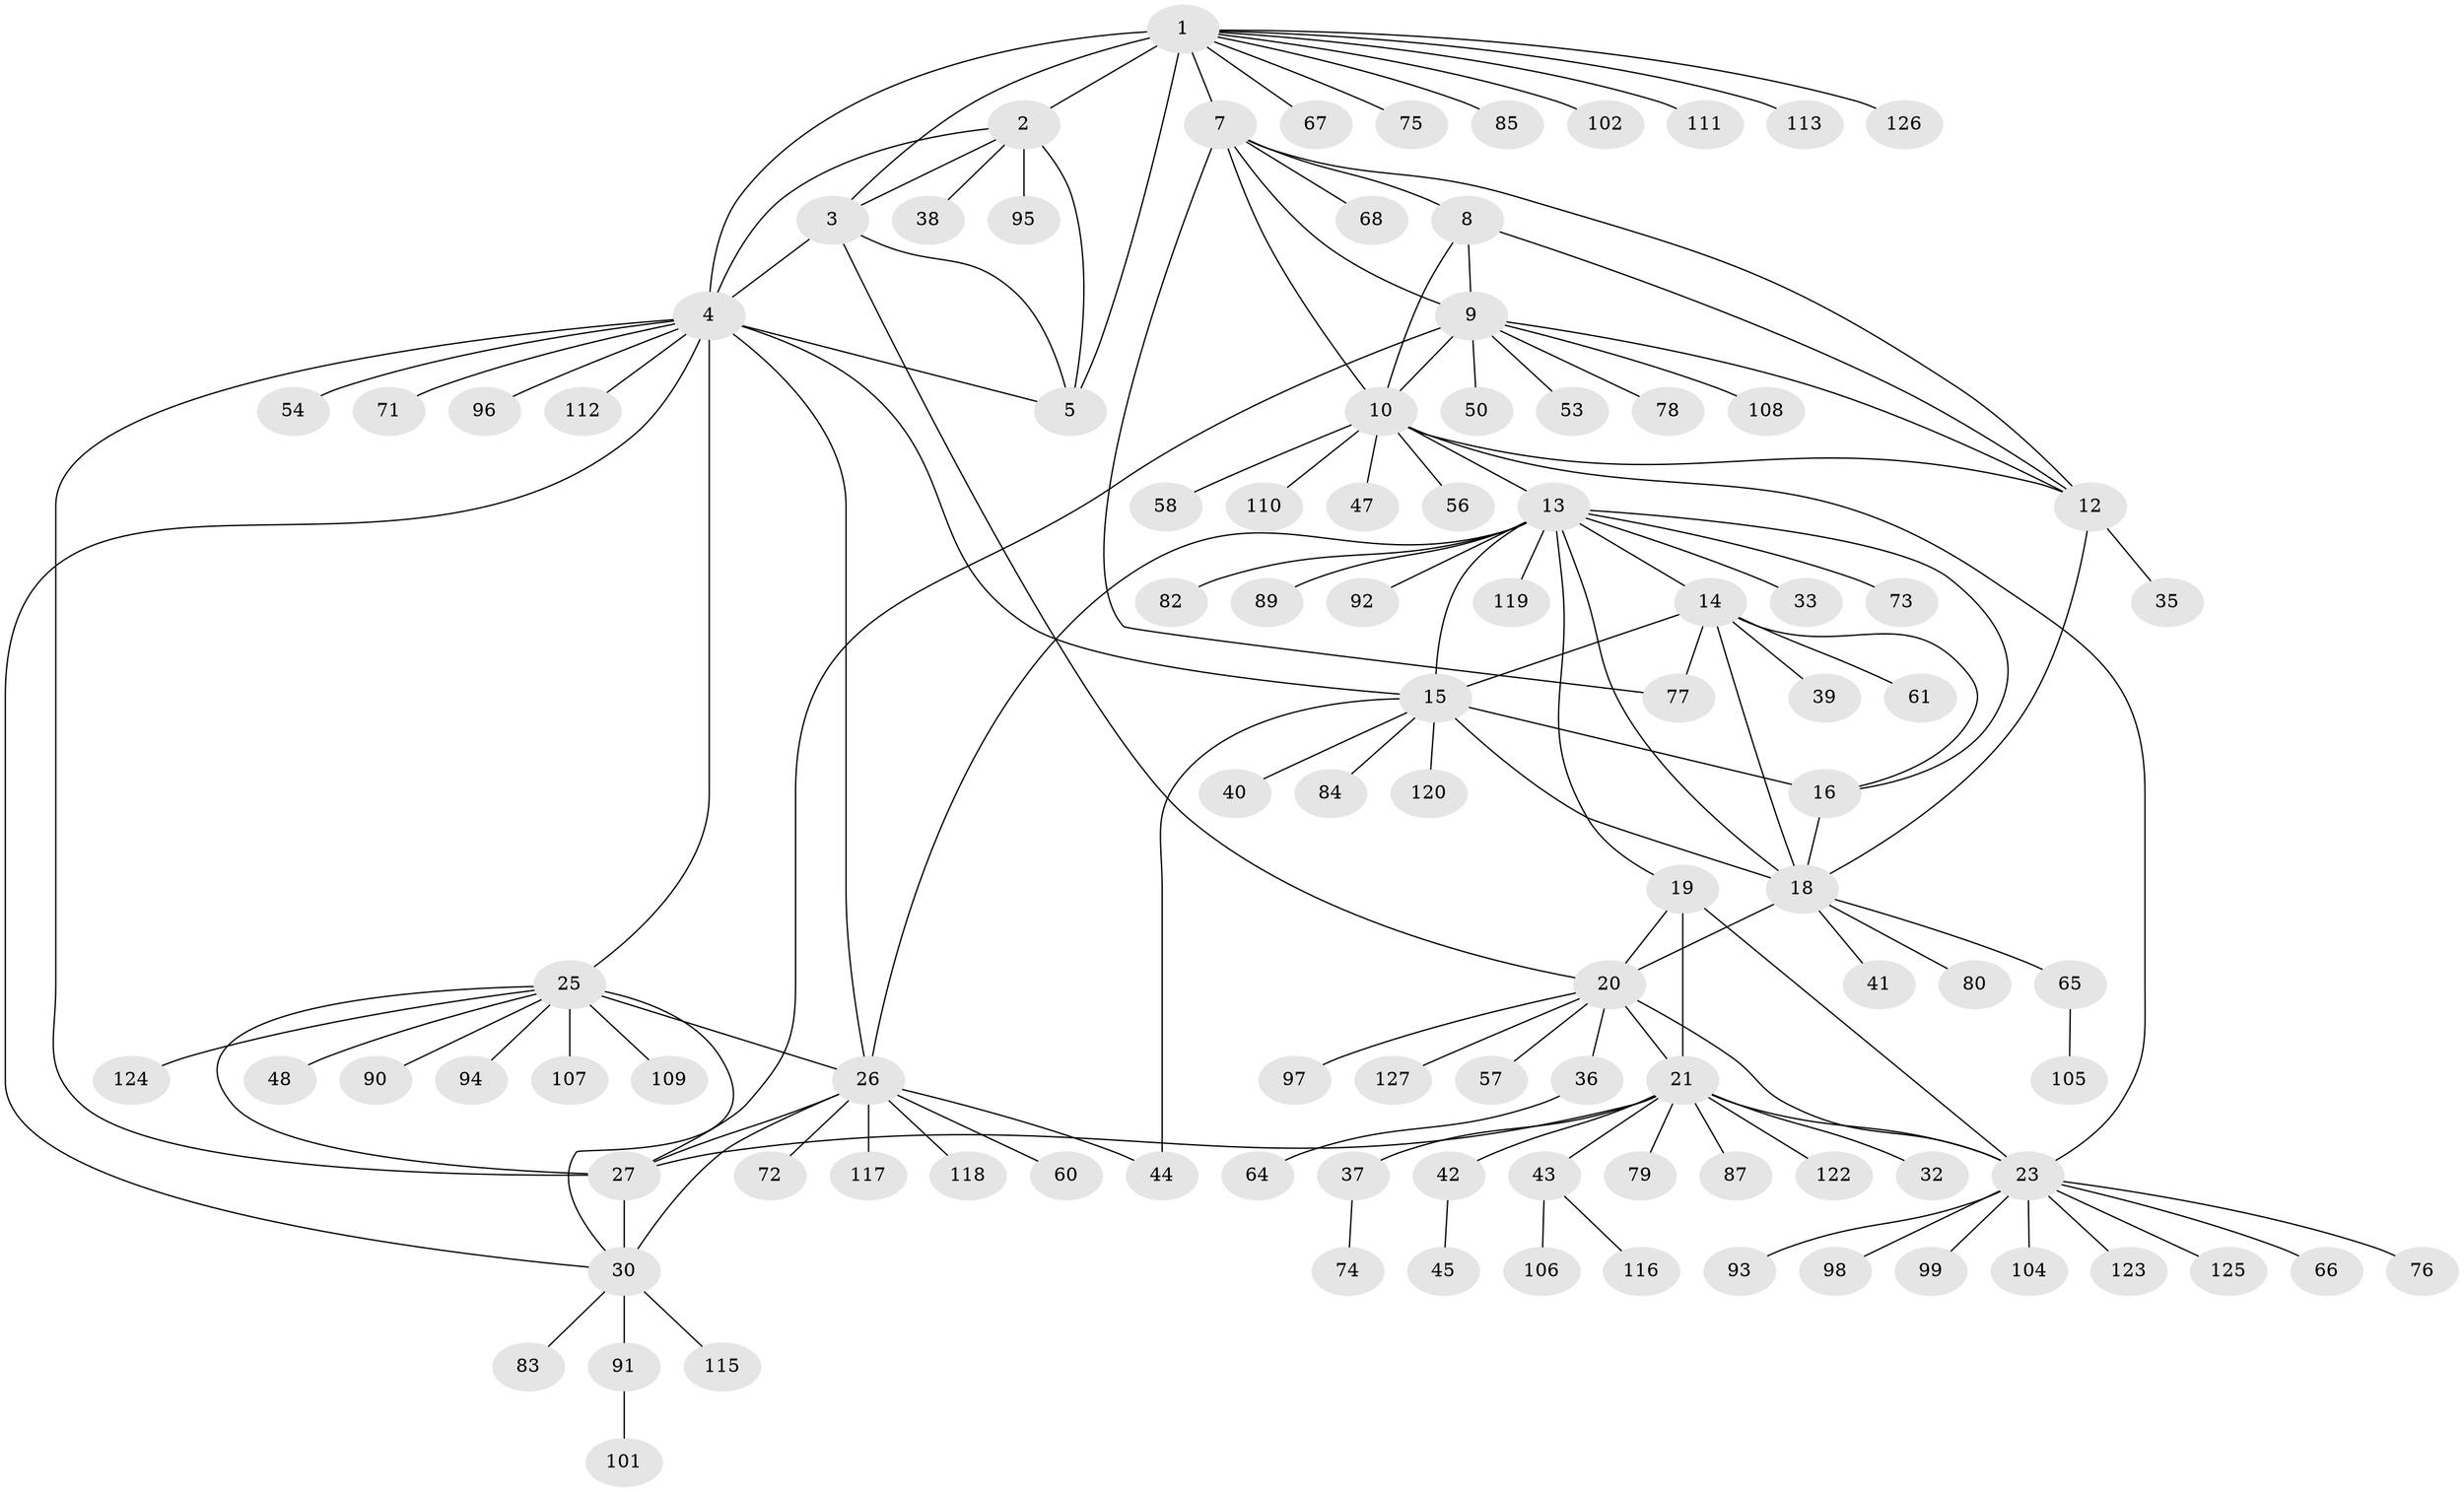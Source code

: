 // original degree distribution, {9: 0.047244094488188976, 8: 0.031496062992125984, 6: 0.031496062992125984, 10: 0.015748031496062992, 5: 0.023622047244094488, 11: 0.031496062992125984, 14: 0.015748031496062992, 7: 0.031496062992125984, 12: 0.007874015748031496, 1: 0.6377952755905512, 2: 0.11023622047244094, 3: 0.015748031496062992}
// Generated by graph-tools (version 1.1) at 2025/11/02/27/25 16:11:36]
// undirected, 101 vertices, 137 edges
graph export_dot {
graph [start="1"]
  node [color=gray90,style=filled];
  1 [super="+6"];
  2 [super="+31"];
  3;
  4 [super="+28"];
  5 [super="+51"];
  7 [super="+49"];
  8;
  9 [super="+34"];
  10 [super="+11"];
  12 [super="+100"];
  13 [super="+52"];
  14 [super="+46"];
  15 [super="+17"];
  16 [super="+88"];
  18 [super="+86"];
  19;
  20 [super="+70"];
  21 [super="+22"];
  23 [super="+24"];
  25 [super="+103"];
  26 [super="+29"];
  27;
  30 [super="+114"];
  32;
  33;
  35 [super="+55"];
  36;
  37;
  38 [super="+59"];
  39;
  40;
  41;
  42 [super="+62"];
  43;
  44;
  45;
  47;
  48;
  50;
  53;
  54;
  56;
  57;
  58;
  60 [super="+63"];
  61 [super="+81"];
  64;
  65;
  66;
  67 [super="+69"];
  68;
  71;
  72;
  73;
  74;
  75;
  76;
  77;
  78;
  79;
  80;
  82;
  83;
  84;
  85;
  87;
  89;
  90 [super="+121"];
  91;
  92;
  93;
  94;
  95;
  96;
  97;
  98;
  99;
  101;
  102;
  104;
  105;
  106;
  107;
  108;
  109;
  110;
  111;
  112;
  113;
  115;
  116;
  117;
  118;
  119;
  120;
  122;
  123;
  124;
  125;
  126;
  127;
  1 -- 2 [weight=2];
  1 -- 3 [weight=2];
  1 -- 4 [weight=2];
  1 -- 5 [weight=2];
  1 -- 7;
  1 -- 67;
  1 -- 85;
  1 -- 113;
  1 -- 102;
  1 -- 75;
  1 -- 111;
  1 -- 126;
  2 -- 3;
  2 -- 4;
  2 -- 5;
  2 -- 38;
  2 -- 95;
  3 -- 4;
  3 -- 5;
  3 -- 20;
  4 -- 5;
  4 -- 15;
  4 -- 54;
  4 -- 96;
  4 -- 112;
  4 -- 71;
  4 -- 25;
  4 -- 26 [weight=2];
  4 -- 27;
  4 -- 30;
  7 -- 8;
  7 -- 9;
  7 -- 10 [weight=2];
  7 -- 12;
  7 -- 68;
  7 -- 77;
  8 -- 9;
  8 -- 10 [weight=2];
  8 -- 12;
  9 -- 10 [weight=2];
  9 -- 12;
  9 -- 27;
  9 -- 50;
  9 -- 53;
  9 -- 78;
  9 -- 108;
  10 -- 12 [weight=2];
  10 -- 47;
  10 -- 56;
  10 -- 110;
  10 -- 13;
  10 -- 23;
  10 -- 58;
  12 -- 18;
  12 -- 35;
  13 -- 14;
  13 -- 15 [weight=2];
  13 -- 16;
  13 -- 18;
  13 -- 19;
  13 -- 33;
  13 -- 73;
  13 -- 82;
  13 -- 89;
  13 -- 92;
  13 -- 119;
  13 -- 26;
  14 -- 15 [weight=2];
  14 -- 16;
  14 -- 18;
  14 -- 39;
  14 -- 61;
  14 -- 77;
  15 -- 16 [weight=2];
  15 -- 18 [weight=2];
  15 -- 40;
  15 -- 44;
  15 -- 84;
  15 -- 120;
  16 -- 18;
  18 -- 41;
  18 -- 65;
  18 -- 80;
  18 -- 20;
  19 -- 20;
  19 -- 21 [weight=2];
  19 -- 23 [weight=2];
  20 -- 21 [weight=2];
  20 -- 23 [weight=2];
  20 -- 36;
  20 -- 57;
  20 -- 97;
  20 -- 127;
  21 -- 23 [weight=4];
  21 -- 27;
  21 -- 32;
  21 -- 37;
  21 -- 42;
  21 -- 87;
  21 -- 122;
  21 -- 43;
  21 -- 79;
  23 -- 66;
  23 -- 76;
  23 -- 93;
  23 -- 98;
  23 -- 99;
  23 -- 104;
  23 -- 123;
  23 -- 125;
  25 -- 26 [weight=2];
  25 -- 27;
  25 -- 30;
  25 -- 48;
  25 -- 90;
  25 -- 94;
  25 -- 107;
  25 -- 109;
  25 -- 124;
  26 -- 27 [weight=2];
  26 -- 30 [weight=2];
  26 -- 72;
  26 -- 117;
  26 -- 44;
  26 -- 60;
  26 -- 118;
  27 -- 30;
  30 -- 83;
  30 -- 91;
  30 -- 115;
  36 -- 64;
  37 -- 74;
  42 -- 45;
  43 -- 106;
  43 -- 116;
  65 -- 105;
  91 -- 101;
}
